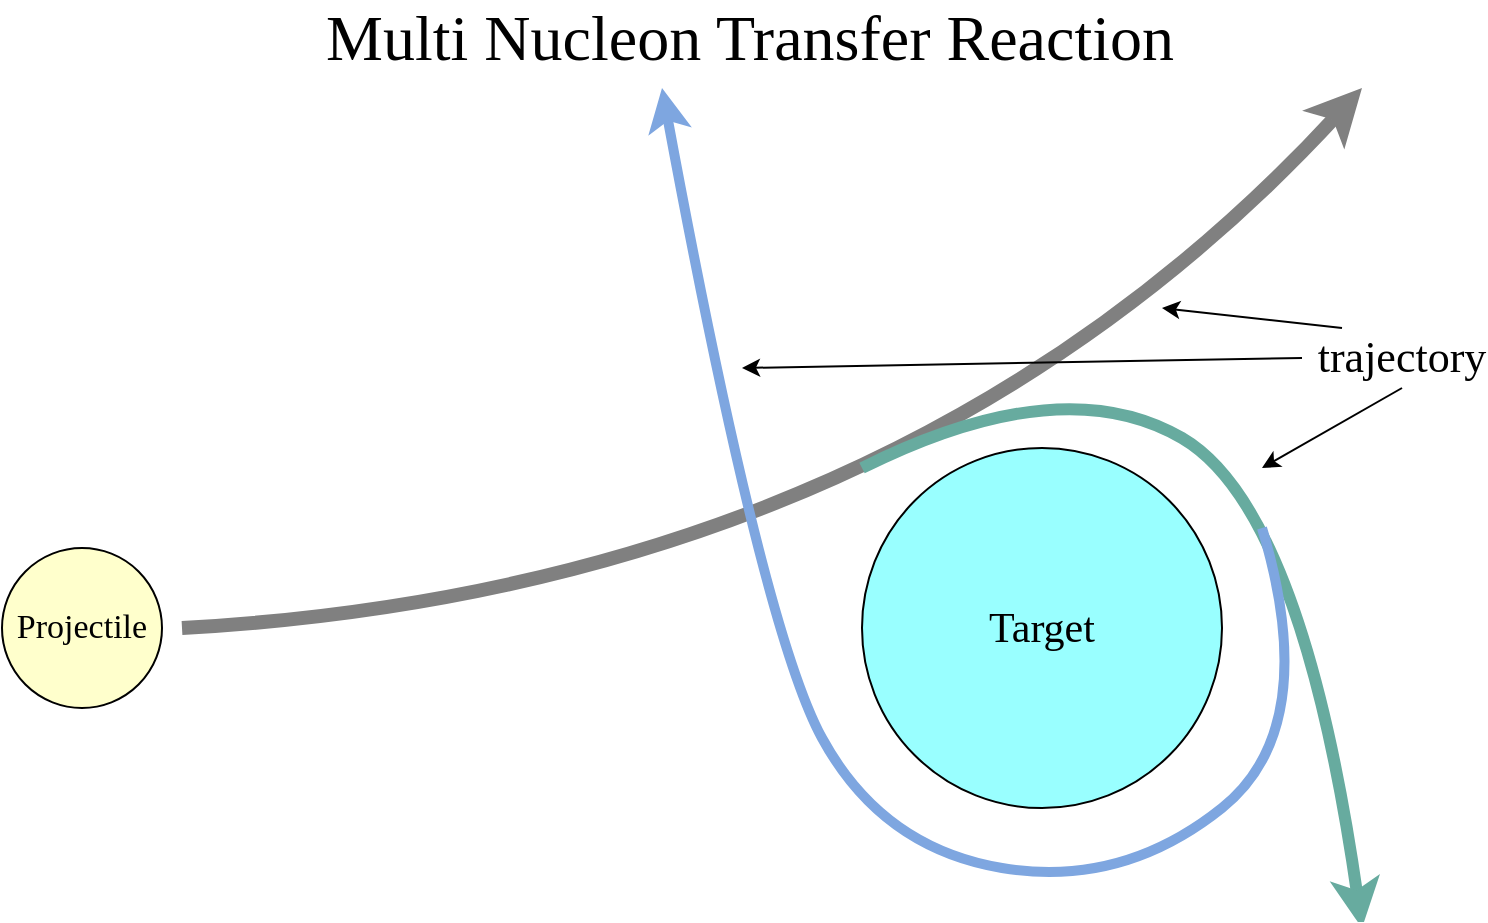 <mxfile version="20.5.3" type="github">
  <diagram id="56GYBsFCfhR0HCsXTQ25" name="ページ1">
    <mxGraphModel dx="1373" dy="754" grid="1" gridSize="10" guides="1" tooltips="1" connect="1" arrows="1" fold="1" page="1" pageScale="1" pageWidth="827" pageHeight="1169" math="0" shadow="0">
      <root>
        <mxCell id="0" />
        <mxCell id="1" parent="0" />
        <mxCell id="Y_U_LzYmE-6DljhowkF5-1" value="&lt;font style=&quot;font-size: 17px;&quot; face=&quot;Times New Roman&quot;&gt;Projectile&lt;/font&gt;" style="ellipse;whiteSpace=wrap;html=1;aspect=fixed;fillColor=#FFFFCC;" parent="1" vertex="1">
          <mxGeometry x="40" y="320" width="80" height="80" as="geometry" />
        </mxCell>
        <mxCell id="Y_U_LzYmE-6DljhowkF5-2" value="&lt;font style=&quot;font-size: 21px;&quot; face=&quot;Times New Roman&quot;&gt;Target&lt;/font&gt;" style="ellipse;whiteSpace=wrap;html=1;aspect=fixed;gradientColor=none;strokeColor=#000000;fillStyle=solid;fillColor=#99FFFF;" parent="1" vertex="1">
          <mxGeometry x="470" y="270" width="180" height="180" as="geometry" />
        </mxCell>
        <mxCell id="Y_U_LzYmE-6DljhowkF5-3" value="" style="curved=1;endArrow=classic;html=1;rounded=0;strokeWidth=7;shadow=0;strokeColor=#808080;" parent="1" edge="1">
          <mxGeometry width="50" height="50" relative="1" as="geometry">
            <mxPoint x="130" y="360" as="sourcePoint" />
            <mxPoint x="720" y="90" as="targetPoint" />
            <Array as="points">
              <mxPoint x="490" y="340" />
            </Array>
          </mxGeometry>
        </mxCell>
        <mxCell id="Y_U_LzYmE-6DljhowkF5-6" value="" style="curved=1;endArrow=classic;html=1;rounded=0;shadow=0;strokeColor=#67AB9F;strokeWidth=6;fontFamily=Times New Roman;fontSize=17;" parent="1" edge="1">
          <mxGeometry width="50" height="50" relative="1" as="geometry">
            <mxPoint x="470" y="280" as="sourcePoint" />
            <mxPoint x="720" y="510" as="targetPoint" />
            <Array as="points">
              <mxPoint x="570" y="230" />
              <mxPoint x="690" y="300" />
            </Array>
          </mxGeometry>
        </mxCell>
        <mxCell id="Y_U_LzYmE-6DljhowkF5-7" value="" style="curved=1;endArrow=classic;html=1;rounded=0;shadow=0;strokeColor=#7EA6E0;strokeWidth=5;fontFamily=Times New Roman;fontSize=17;" parent="1" edge="1">
          <mxGeometry width="50" height="50" relative="1" as="geometry">
            <mxPoint x="670" y="310" as="sourcePoint" />
            <mxPoint x="370" y="90" as="targetPoint" />
            <Array as="points">
              <mxPoint x="700" y="410" />
              <mxPoint x="600" y="490" />
              <mxPoint x="480" y="470" />
              <mxPoint x="420" y="360" />
            </Array>
          </mxGeometry>
        </mxCell>
        <mxCell id="Y_U_LzYmE-6DljhowkF5-8" value="Multi Nucleon Transfer Reaction" style="text;html=1;strokeColor=none;fillColor=none;align=center;verticalAlign=middle;whiteSpace=wrap;rounded=0;fillStyle=solid;fontFamily=Times New Roman;fontSize=32;" parent="1" vertex="1">
          <mxGeometry x="169" y="50" width="490" height="30" as="geometry" />
        </mxCell>
        <mxCell id="Y_U_LzYmE-6DljhowkF5-9" value="trajectory" style="text;html=1;strokeColor=none;fillColor=none;align=center;verticalAlign=middle;whiteSpace=wrap;rounded=0;fillStyle=solid;fontFamily=Times New Roman;fontSize=22;" parent="1" vertex="1">
          <mxGeometry x="710" y="210" width="60" height="30" as="geometry" />
        </mxCell>
        <mxCell id="Y_U_LzYmE-6DljhowkF5-10" value="" style="endArrow=classic;html=1;rounded=0;shadow=0;strokeColor=#000000;strokeWidth=1;fontFamily=Times New Roman;fontSize=22;" parent="1" edge="1">
          <mxGeometry width="50" height="50" relative="1" as="geometry">
            <mxPoint x="690" y="225" as="sourcePoint" />
            <mxPoint x="410" y="230" as="targetPoint" />
          </mxGeometry>
        </mxCell>
        <mxCell id="Y_U_LzYmE-6DljhowkF5-11" value="" style="endArrow=classic;html=1;rounded=0;shadow=0;strokeColor=#000000;strokeWidth=1;fontFamily=Times New Roman;fontSize=22;exitX=0;exitY=0;exitDx=0;exitDy=0;" parent="1" source="Y_U_LzYmE-6DljhowkF5-9" edge="1">
          <mxGeometry width="50" height="50" relative="1" as="geometry">
            <mxPoint x="550" y="170" as="sourcePoint" />
            <mxPoint x="620" y="200" as="targetPoint" />
          </mxGeometry>
        </mxCell>
        <mxCell id="Y_U_LzYmE-6DljhowkF5-12" value="" style="endArrow=classic;html=1;rounded=0;shadow=0;strokeColor=#000000;strokeWidth=1;fontFamily=Times New Roman;fontSize=22;exitX=0.5;exitY=1;exitDx=0;exitDy=0;" parent="1" source="Y_U_LzYmE-6DljhowkF5-9" edge="1">
          <mxGeometry width="50" height="50" relative="1" as="geometry">
            <mxPoint x="550" y="170" as="sourcePoint" />
            <mxPoint x="670" y="280" as="targetPoint" />
          </mxGeometry>
        </mxCell>
      </root>
    </mxGraphModel>
  </diagram>
</mxfile>

